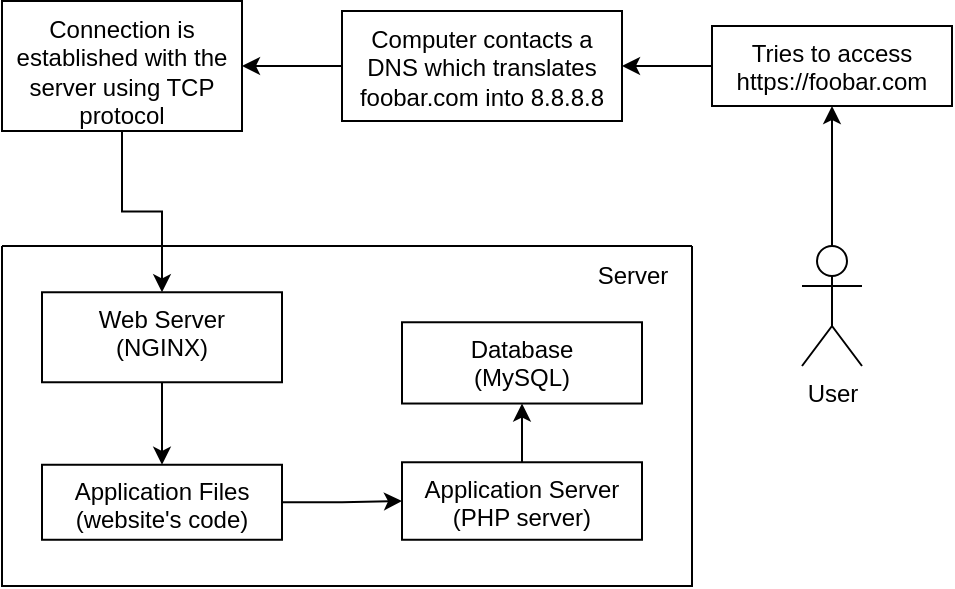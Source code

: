 <mxfile version="24.0.0" type="github">
  <diagram name="Page-1" id="Ih15XnK7qI_331mDzQly">
    <mxGraphModel dx="880" dy="483" grid="1" gridSize="10" guides="1" tooltips="1" connect="1" arrows="1" fold="1" page="1" pageScale="1" pageWidth="850" pageHeight="1100" math="0" shadow="0">
      <root>
        <mxCell id="0" />
        <mxCell id="1" parent="0" />
        <mxCell id="2teiCaBBHGrUATH4LVff-3" value="" style="edgeStyle=orthogonalEdgeStyle;rounded=0;orthogonalLoop=1;jettySize=auto;html=1;" edge="1" parent="1" source="2teiCaBBHGrUATH4LVff-1" target="2teiCaBBHGrUATH4LVff-2">
          <mxGeometry relative="1" as="geometry" />
        </mxCell>
        <mxCell id="2teiCaBBHGrUATH4LVff-1" value="&lt;div&gt;User&lt;/div&gt;&lt;div&gt;&lt;br&gt;&lt;/div&gt;" style="shape=umlActor;verticalLabelPosition=bottom;verticalAlign=top;html=1;outlineConnect=0;" vertex="1" parent="1">
          <mxGeometry x="470" y="430" width="30" height="60" as="geometry" />
        </mxCell>
        <mxCell id="2teiCaBBHGrUATH4LVff-6" value="" style="edgeStyle=orthogonalEdgeStyle;rounded=0;orthogonalLoop=1;jettySize=auto;html=1;" edge="1" parent="1" source="2teiCaBBHGrUATH4LVff-2" target="2teiCaBBHGrUATH4LVff-5">
          <mxGeometry relative="1" as="geometry" />
        </mxCell>
        <mxCell id="2teiCaBBHGrUATH4LVff-2" value="Tries to access https://foobar.com" style="whiteSpace=wrap;html=1;verticalAlign=top;" vertex="1" parent="1">
          <mxGeometry x="425" y="320" width="120" height="40" as="geometry" />
        </mxCell>
        <mxCell id="2teiCaBBHGrUATH4LVff-9" value="" style="edgeStyle=orthogonalEdgeStyle;rounded=0;orthogonalLoop=1;jettySize=auto;html=1;" edge="1" parent="1" source="2teiCaBBHGrUATH4LVff-5" target="2teiCaBBHGrUATH4LVff-8">
          <mxGeometry relative="1" as="geometry" />
        </mxCell>
        <mxCell id="2teiCaBBHGrUATH4LVff-5" value="Computer contacts a DNS which translates foobar.com into 8.8.8.8" style="whiteSpace=wrap;html=1;verticalAlign=top;" vertex="1" parent="1">
          <mxGeometry x="240" y="312.5" width="140" height="55" as="geometry" />
        </mxCell>
        <mxCell id="2teiCaBBHGrUATH4LVff-11" value="" style="edgeStyle=orthogonalEdgeStyle;rounded=0;orthogonalLoop=1;jettySize=auto;html=1;" edge="1" parent="1" source="2teiCaBBHGrUATH4LVff-8" target="2teiCaBBHGrUATH4LVff-10">
          <mxGeometry relative="1" as="geometry" />
        </mxCell>
        <mxCell id="2teiCaBBHGrUATH4LVff-8" value="Connection is established with the server using TCP protocol" style="whiteSpace=wrap;html=1;verticalAlign=top;" vertex="1" parent="1">
          <mxGeometry x="70" y="307.5" width="120" height="65" as="geometry" />
        </mxCell>
        <mxCell id="2teiCaBBHGrUATH4LVff-19" value="" style="swimlane;startSize=0;" vertex="1" parent="1">
          <mxGeometry x="70" y="430" width="345" height="170" as="geometry">
            <mxRectangle x="50" y="430" width="50" height="40" as="alternateBounds" />
          </mxGeometry>
        </mxCell>
        <mxCell id="2teiCaBBHGrUATH4LVff-10" value="&lt;div&gt;Web Server&lt;/div&gt;&lt;div&gt;(NGINX)&lt;br&gt;&lt;/div&gt;" style="whiteSpace=wrap;html=1;verticalAlign=top;" vertex="1" parent="2teiCaBBHGrUATH4LVff-19">
          <mxGeometry x="20" y="23.13" width="120" height="45" as="geometry" />
        </mxCell>
        <mxCell id="2teiCaBBHGrUATH4LVff-12" value="&lt;div&gt;Application Files&lt;/div&gt;&lt;div&gt;(website&#39;s code)&lt;br&gt;&lt;/div&gt;" style="whiteSpace=wrap;html=1;verticalAlign=top;" vertex="1" parent="2teiCaBBHGrUATH4LVff-19">
          <mxGeometry x="20" y="109.38" width="120" height="37.5" as="geometry" />
        </mxCell>
        <mxCell id="2teiCaBBHGrUATH4LVff-13" value="" style="edgeStyle=orthogonalEdgeStyle;rounded=0;orthogonalLoop=1;jettySize=auto;html=1;" edge="1" parent="2teiCaBBHGrUATH4LVff-19" source="2teiCaBBHGrUATH4LVff-10" target="2teiCaBBHGrUATH4LVff-12">
          <mxGeometry relative="1" as="geometry" />
        </mxCell>
        <mxCell id="2teiCaBBHGrUATH4LVff-14" value="&lt;div&gt;Application Server&lt;/div&gt;&lt;div&gt;(PHP server)&lt;br&gt;&lt;/div&gt;" style="whiteSpace=wrap;html=1;verticalAlign=top;" vertex="1" parent="2teiCaBBHGrUATH4LVff-19">
          <mxGeometry x="200" y="108.13" width="120" height="38.75" as="geometry" />
        </mxCell>
        <mxCell id="2teiCaBBHGrUATH4LVff-15" value="" style="edgeStyle=orthogonalEdgeStyle;rounded=0;orthogonalLoop=1;jettySize=auto;html=1;" edge="1" parent="2teiCaBBHGrUATH4LVff-19" source="2teiCaBBHGrUATH4LVff-12" target="2teiCaBBHGrUATH4LVff-14">
          <mxGeometry relative="1" as="geometry" />
        </mxCell>
        <mxCell id="2teiCaBBHGrUATH4LVff-16" value="&lt;div&gt;Database&lt;/div&gt;&lt;div&gt;(MySQL)&lt;br&gt;&lt;/div&gt;" style="whiteSpace=wrap;html=1;verticalAlign=top;" vertex="1" parent="2teiCaBBHGrUATH4LVff-19">
          <mxGeometry x="200" y="38.13" width="120" height="40.63" as="geometry" />
        </mxCell>
        <mxCell id="2teiCaBBHGrUATH4LVff-17" value="" style="edgeStyle=orthogonalEdgeStyle;rounded=0;orthogonalLoop=1;jettySize=auto;html=1;" edge="1" parent="2teiCaBBHGrUATH4LVff-19" source="2teiCaBBHGrUATH4LVff-14" target="2teiCaBBHGrUATH4LVff-16">
          <mxGeometry relative="1" as="geometry" />
        </mxCell>
        <mxCell id="2teiCaBBHGrUATH4LVff-20" value="Server" style="text;html=1;align=center;verticalAlign=middle;resizable=0;points=[];autosize=1;strokeColor=none;fillColor=none;" vertex="1" parent="2teiCaBBHGrUATH4LVff-19">
          <mxGeometry x="285" width="60" height="30" as="geometry" />
        </mxCell>
      </root>
    </mxGraphModel>
  </diagram>
</mxfile>
